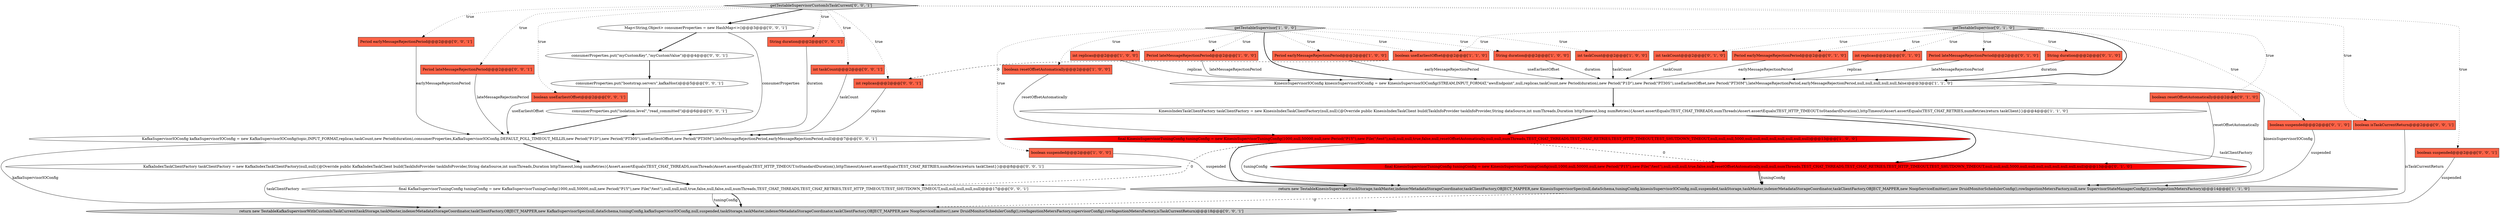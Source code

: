 digraph {
12 [style = filled, label = "boolean useEarliestOffset@@@2@@@['1', '1', '0']", fillcolor = tomato, shape = box image = "AAA0AAABBB1BBB"];
27 [style = filled, label = "Map<String,Object> consumerProperties = new HashMap<>()@@@3@@@['0', '0', '1']", fillcolor = white, shape = ellipse image = "AAA0AAABBB3BBB"];
29 [style = filled, label = "return new TestableKafkaSupervisorWithCustomIsTaskCurrent(taskStorage,taskMaster,indexerMetadataStorageCoordinator,taskClientFactory,OBJECT_MAPPER,new KafkaSupervisorSpec(null,dataSchema,tuningConfig,kafkaSupervisorIOConfig,null,suspended,taskStorage,taskMaster,indexerMetadataStorageCoordinator,taskClientFactory,OBJECT_MAPPER,new NoopServiceEmitter(),new DruidMonitorSchedulerConfig(),rowIngestionMetersFactory,supervisorConfig),rowIngestionMetersFactory,isTaskCurrentReturn)@@@18@@@['0', '0', '1']", fillcolor = lightgray, shape = ellipse image = "AAA0AAABBB3BBB"];
32 [style = filled, label = "final KafkaSupervisorTuningConfig tuningConfig = new KafkaSupervisorTuningConfig(1000,null,50000,null,new Period(\"P1Y\"),new File(\"/test\"),null,null,null,true,false,null,false,null,numThreads,TEST_CHAT_THREADS,TEST_CHAT_RETRIES,TEST_HTTP_TIMEOUT,TEST_SHUTDOWN_TIMEOUT,null,null,null,null,null)@@@17@@@['0', '0', '1']", fillcolor = white, shape = ellipse image = "AAA0AAABBB3BBB"];
18 [style = filled, label = "int taskCount@@@2@@@['0', '1', '0']", fillcolor = tomato, shape = box image = "AAA0AAABBB2BBB"];
26 [style = filled, label = "Period earlyMessageRejectionPeriod@@@2@@@['0', '0', '1']", fillcolor = tomato, shape = box image = "AAA0AAABBB3BBB"];
31 [style = filled, label = "consumerProperties.put(\"bootstrap.servers\",kafkaHost)@@@5@@@['0', '0', '1']", fillcolor = white, shape = ellipse image = "AAA0AAABBB3BBB"];
33 [style = filled, label = "Period lateMessageRejectionPeriod@@@2@@@['0', '0', '1']", fillcolor = tomato, shape = box image = "AAA0AAABBB3BBB"];
14 [style = filled, label = "Period earlyMessageRejectionPeriod@@@2@@@['0', '1', '0']", fillcolor = tomato, shape = box image = "AAA0AAABBB2BBB"];
22 [style = filled, label = "boolean useEarliestOffset@@@2@@@['0', '0', '1']", fillcolor = tomato, shape = box image = "AAA0AAABBB3BBB"];
19 [style = filled, label = "int replicas@@@2@@@['0', '1', '0']", fillcolor = tomato, shape = box image = "AAA0AAABBB2BBB"];
13 [style = filled, label = "boolean resetOffsetAutomatically@@@2@@@['0', '1', '0']", fillcolor = tomato, shape = box image = "AAA0AAABBB2BBB"];
3 [style = filled, label = "getTestableSupervisor['1', '0', '0']", fillcolor = lightgray, shape = diamond image = "AAA0AAABBB1BBB"];
10 [style = filled, label = "int replicas@@@2@@@['1', '0', '0']", fillcolor = tomato, shape = box image = "AAA0AAABBB1BBB"];
1 [style = filled, label = "Period lateMessageRejectionPeriod@@@2@@@['1', '0', '0']", fillcolor = tomato, shape = box image = "AAA0AAABBB1BBB"];
2 [style = filled, label = "return new TestableKinesisSupervisor(taskStorage,taskMaster,indexerMetadataStorageCoordinator,taskClientFactory,OBJECT_MAPPER,new KinesisSupervisorSpec(null,dataSchema,tuningConfig,kinesisSupervisorIOConfig,null,suspended,taskStorage,taskMaster,indexerMetadataStorageCoordinator,taskClientFactory,OBJECT_MAPPER,new NoopServiceEmitter(),new DruidMonitorSchedulerConfig(),rowIngestionMetersFactory,null,new SupervisorStateManagerConfig()),rowIngestionMetersFactory)@@@14@@@['1', '1', '0']", fillcolor = lightgray, shape = ellipse image = "AAA0AAABBB1BBB"];
21 [style = filled, label = "Period lateMessageRejectionPeriod@@@2@@@['0', '1', '0']", fillcolor = tomato, shape = box image = "AAA0AAABBB2BBB"];
28 [style = filled, label = "KafkaIndexTaskClientFactory taskClientFactory = new KafkaIndexTaskClientFactory(null,null){@Override public KafkaIndexTaskClient build(TaskInfoProvider taskInfoProvider,String dataSource,int numThreads,Duration httpTimeout,long numRetries){Assert.assertEquals(TEST_CHAT_THREADS,numThreads)Assert.assertEquals(TEST_HTTP_TIMEOUT.toStandardDuration(),httpTimeout)Assert.assertEquals(TEST_CHAT_RETRIES,numRetries)return taskClient}}@@@8@@@['0', '0', '1']", fillcolor = white, shape = ellipse image = "AAA0AAABBB3BBB"];
9 [style = filled, label = "KinesisSupervisorIOConfig kinesisSupervisorIOConfig = new KinesisSupervisorIOConfig(STREAM,INPUT_FORMAT,\"awsEndpoint\",null,replicas,taskCount,new Period(duration),new Period(\"P1D\"),new Period(\"PT30S\"),useEarliestOffset,new Period(\"PT30M\"),lateMessageRejectionPeriod,earlyMessageRejectionPeriod,null,null,null,null,null,false)@@@3@@@['1', '1', '0']", fillcolor = white, shape = ellipse image = "AAA0AAABBB1BBB"];
25 [style = filled, label = "getTestableSupervisorCustomIsTaskCurrent['0', '0', '1']", fillcolor = lightgray, shape = diamond image = "AAA0AAABBB3BBB"];
37 [style = filled, label = "boolean isTaskCurrentReturn@@@2@@@['0', '0', '1']", fillcolor = tomato, shape = box image = "AAA0AAABBB3BBB"];
0 [style = filled, label = "Period earlyMessageRejectionPeriod@@@2@@@['1', '0', '0']", fillcolor = tomato, shape = box image = "AAA0AAABBB1BBB"];
5 [style = filled, label = "boolean resetOffsetAutomatically@@@2@@@['1', '0', '0']", fillcolor = tomato, shape = box image = "AAA0AAABBB1BBB"];
17 [style = filled, label = "final KinesisSupervisorTuningConfig tuningConfig = new KinesisSupervisorTuningConfig(null,1000,null,50000,null,new Period(\"P1Y\"),new File(\"/test\"),null,null,null,true,false,null,resetOffsetAutomatically,null,null,numThreads,TEST_CHAT_THREADS,TEST_CHAT_RETRIES,TEST_HTTP_TIMEOUT,TEST_SHUTDOWN_TIMEOUT,null,null,null,5000,null,null,null,null,null,null,null,null)@@@13@@@['0', '1', '0']", fillcolor = red, shape = ellipse image = "AAA1AAABBB2BBB"];
24 [style = filled, label = "KafkaSupervisorIOConfig kafkaSupervisorIOConfig = new KafkaSupervisorIOConfig(topic,INPUT_FORMAT,replicas,taskCount,new Period(duration),consumerProperties,KafkaSupervisorIOConfig.DEFAULT_POLL_TIMEOUT_MILLIS,new Period(\"P1D\"),new Period(\"PT30S\"),useEarliestOffset,new Period(\"PT30M\"),lateMessageRejectionPeriod,earlyMessageRejectionPeriod,null)@@@7@@@['0', '0', '1']", fillcolor = white, shape = ellipse image = "AAA0AAABBB3BBB"];
8 [style = filled, label = "String duration@@@2@@@['1', '0', '0']", fillcolor = tomato, shape = box image = "AAA0AAABBB1BBB"];
30 [style = filled, label = "String duration@@@2@@@['0', '0', '1']", fillcolor = tomato, shape = box image = "AAA0AAABBB3BBB"];
34 [style = filled, label = "consumerProperties.put(\"isolation.level\",\"read_committed\")@@@6@@@['0', '0', '1']", fillcolor = white, shape = ellipse image = "AAA0AAABBB3BBB"];
11 [style = filled, label = "final KinesisSupervisorTuningConfig tuningConfig = new KinesisSupervisorTuningConfig(1000,null,50000,null,new Period(\"P1Y\"),new File(\"/test\"),null,null,null,true,false,null,resetOffsetAutomatically,null,null,numThreads,TEST_CHAT_THREADS,TEST_CHAT_RETRIES,TEST_HTTP_TIMEOUT,TEST_SHUTDOWN_TIMEOUT,null,null,null,5000,null,null,null,null,null,null,null,null)@@@13@@@['1', '0', '0']", fillcolor = red, shape = ellipse image = "AAA1AAABBB1BBB"];
23 [style = filled, label = "int taskCount@@@2@@@['0', '0', '1']", fillcolor = tomato, shape = box image = "AAA0AAABBB3BBB"];
36 [style = filled, label = "boolean suspended@@@2@@@['0', '0', '1']", fillcolor = tomato, shape = box image = "AAA0AAABBB3BBB"];
4 [style = filled, label = "int taskCount@@@2@@@['1', '0', '0']", fillcolor = tomato, shape = box image = "AAA0AAABBB1BBB"];
6 [style = filled, label = "boolean suspended@@@2@@@['1', '0', '0']", fillcolor = tomato, shape = box image = "AAA0AAABBB1BBB"];
15 [style = filled, label = "boolean suspended@@@2@@@['0', '1', '0']", fillcolor = tomato, shape = box image = "AAA0AAABBB2BBB"];
35 [style = filled, label = "consumerProperties.put(\"myCustomKey\",\"myCustomValue\")@@@4@@@['0', '0', '1']", fillcolor = white, shape = ellipse image = "AAA0AAABBB3BBB"];
20 [style = filled, label = "String duration@@@2@@@['0', '1', '0']", fillcolor = tomato, shape = box image = "AAA0AAABBB2BBB"];
16 [style = filled, label = "getTestableSupervisor['0', '1', '0']", fillcolor = lightgray, shape = diamond image = "AAA0AAABBB2BBB"];
38 [style = filled, label = "int replicas@@@2@@@['0', '0', '1']", fillcolor = tomato, shape = box image = "AAA0AAABBB3BBB"];
7 [style = filled, label = "KinesisIndexTaskClientFactory taskClientFactory = new KinesisIndexTaskClientFactory(null,null){@Override public KinesisIndexTaskClient build(TaskInfoProvider taskInfoProvider,String dataSource,int numThreads,Duration httpTimeout,long numRetries){Assert.assertEquals(TEST_CHAT_THREADS,numThreads)Assert.assertEquals(TEST_HTTP_TIMEOUT.toStandardDuration(),httpTimeout)Assert.assertEquals(TEST_CHAT_RETRIES,numRetries)return taskClient}}@@@4@@@['1', '1', '0']", fillcolor = white, shape = ellipse image = "AAA0AAABBB1BBB"];
25->37 [style = dotted, label="true"];
16->19 [style = dotted, label="true"];
35->31 [style = bold, label=""];
24->28 [style = bold, label=""];
25->33 [style = dotted, label="true"];
12->38 [style = dashed, label="0"];
11->32 [style = dashed, label="0"];
7->11 [style = bold, label=""];
16->12 [style = dotted, label="true"];
7->17 [style = bold, label=""];
16->13 [style = dotted, label="true"];
19->9 [style = solid, label="replicas"];
16->18 [style = dotted, label="true"];
7->2 [style = solid, label="taskClientFactory"];
3->10 [style = dotted, label="true"];
22->24 [style = solid, label="useEarliestOffset"];
38->24 [style = solid, label="replicas"];
16->15 [style = dotted, label="true"];
3->4 [style = dotted, label="true"];
32->29 [style = solid, label="tuningConfig"];
16->20 [style = dotted, label="true"];
15->2 [style = solid, label="suspended"];
33->24 [style = solid, label="lateMessageRejectionPeriod"];
28->29 [style = solid, label="taskClientFactory"];
11->17 [style = dashed, label="0"];
12->9 [style = solid, label="useEarliestOffset"];
3->6 [style = dotted, label="true"];
9->7 [style = bold, label=""];
0->9 [style = solid, label="earlyMessageRejectionPeriod"];
25->38 [style = dotted, label="true"];
8->9 [style = solid, label="duration"];
4->9 [style = solid, label="taskCount"];
11->2 [style = bold, label=""];
11->2 [style = solid, label="tuningConfig"];
5->11 [style = solid, label="resetOffsetAutomatically"];
30->24 [style = solid, label="duration"];
9->2 [style = solid, label="kinesisSupervisorIOConfig"];
27->35 [style = bold, label=""];
31->34 [style = bold, label=""];
28->32 [style = bold, label=""];
3->9 [style = bold, label=""];
13->17 [style = solid, label="resetOffsetAutomatically"];
32->29 [style = bold, label=""];
25->27 [style = bold, label=""];
20->9 [style = solid, label="duration"];
3->5 [style = dotted, label="true"];
34->24 [style = bold, label=""];
17->2 [style = bold, label=""];
26->24 [style = solid, label="earlyMessageRejectionPeriod"];
10->9 [style = solid, label="replicas"];
6->2 [style = solid, label="suspended"];
3->12 [style = dotted, label="true"];
37->29 [style = solid, label="isTaskCurrentReturn"];
2->29 [style = dashed, label="0"];
36->29 [style = solid, label="suspended"];
16->14 [style = dotted, label="true"];
25->36 [style = dotted, label="true"];
3->0 [style = dotted, label="true"];
25->22 [style = dotted, label="true"];
23->24 [style = solid, label="taskCount"];
16->21 [style = dotted, label="true"];
24->29 [style = solid, label="kafkaSupervisorIOConfig"];
17->2 [style = solid, label="tuningConfig"];
25->23 [style = dotted, label="true"];
21->9 [style = solid, label="lateMessageRejectionPeriod"];
14->9 [style = solid, label="earlyMessageRejectionPeriod"];
3->8 [style = dotted, label="true"];
25->30 [style = dotted, label="true"];
3->1 [style = dotted, label="true"];
25->26 [style = dotted, label="true"];
16->9 [style = bold, label=""];
27->24 [style = solid, label="consumerProperties"];
18->9 [style = solid, label="taskCount"];
1->9 [style = solid, label="lateMessageRejectionPeriod"];
}
